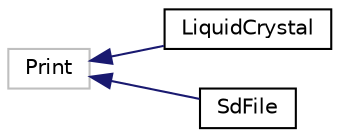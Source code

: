digraph "Graphical Class Hierarchy"
{
  edge [fontname="Helvetica",fontsize="10",labelfontname="Helvetica",labelfontsize="10"];
  node [fontname="Helvetica",fontsize="10",shape=record];
  rankdir="LR";
  Node13 [label="Print",height=0.2,width=0.4,color="grey75", fillcolor="white", style="filled"];
  Node13 -> Node0 [dir="back",color="midnightblue",fontsize="10",style="solid",fontname="Helvetica"];
  Node0 [label="LiquidCrystal",height=0.2,width=0.4,color="black", fillcolor="white", style="filled",URL="$class_liquid_crystal.html"];
  Node13 -> Node15 [dir="back",color="midnightblue",fontsize="10",style="solid",fontname="Helvetica"];
  Node15 [label="SdFile",height=0.2,width=0.4,color="black", fillcolor="white", style="filled",URL="$class_sd_file.html",tooltip="Access FAT16 and FAT32 files on SD and SDHC cards. "];
}
